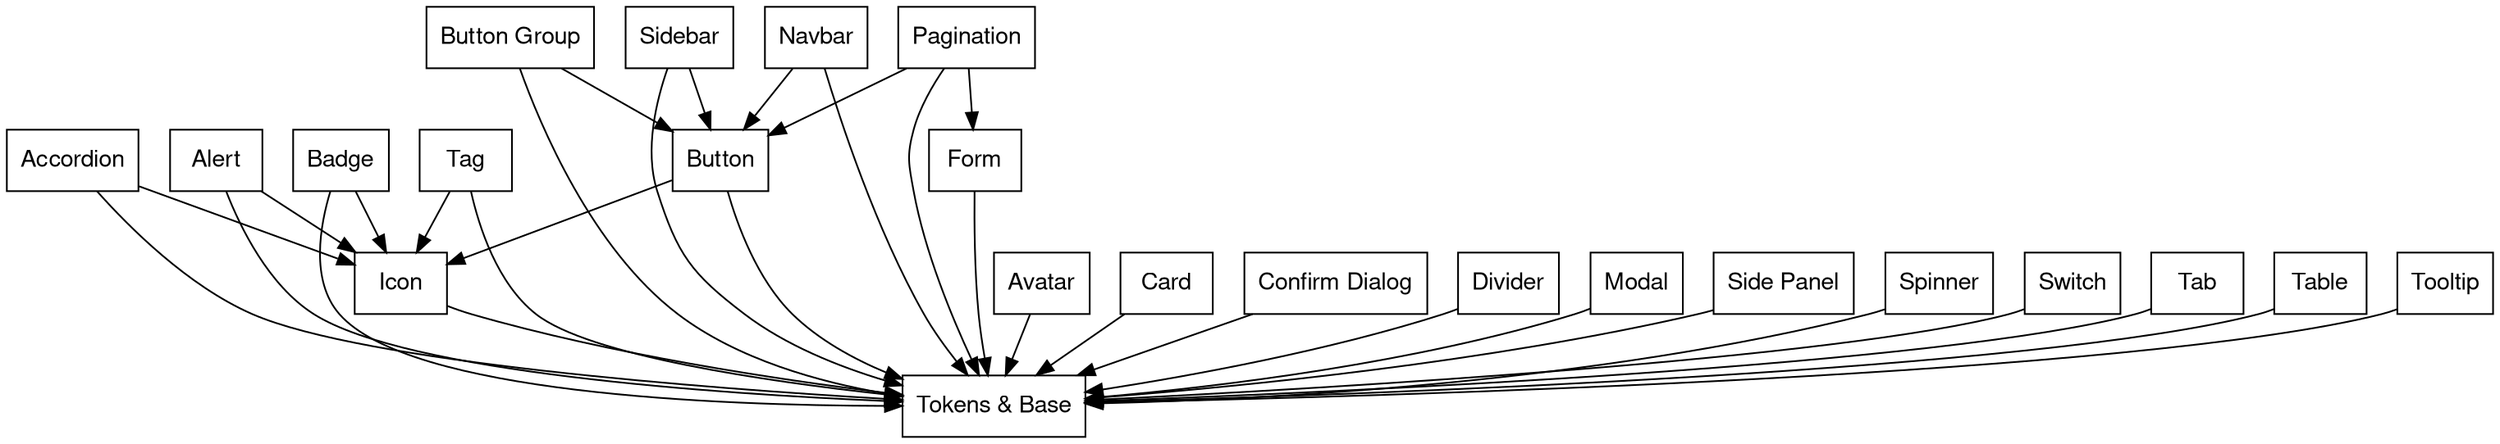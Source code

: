 digraph dependencies {
  fontname = "Helvetica,Arial,sans-serif";
  node [fontname = "Helvetica,Arial,sans-serif";];
  edge [fontname = "Helvetica,Arial,sans-serif";];
  node [shape = box;];
  "Tokens & Base";

  "Accordion" -> "Tokens & Base";
  "Accordion" -> "Icon";

  "Alert" -> "Tokens & Base";
  "Alert" -> "Icon";

  "Badge" -> "Tokens & Base";
  "Badge" -> "Icon";

  "Button" -> "Tokens & Base";
  "Button" -> "Icon";

  "Tag" -> "Tokens & Base";
  "Tag" -> "Icon";

  "Button Group" -> "Tokens & Base";
  "Button Group" -> "Button";

  "Sidebar" -> "Tokens & Base";
  "Sidebar" -> "Button";

  "Navbar" -> "Tokens & Base";
  "Navbar" -> "Button";

  "Pagination" -> "Button";
  "Pagination" -> "Form";
  "Pagination" -> "Tokens & Base";

  "Avatar" -> "Tokens & Base";
  "Card" -> "Tokens & Base";
  "Confirm Dialog" -> "Tokens & Base";
  "Divider" -> "Tokens & Base";
  "Form" -> "Tokens & Base";
  "Icon" -> "Tokens & Base";
  "Modal" -> "Tokens & Base";
  "Side Panel" -> "Tokens & Base";
  "Spinner" -> "Tokens & Base";
  "Switch" -> "Tokens & Base";
  "Tab" -> "Tokens & Base";
  "Table" -> "Tokens & Base";
  "Tooltip" -> "Tokens & Base";
}
